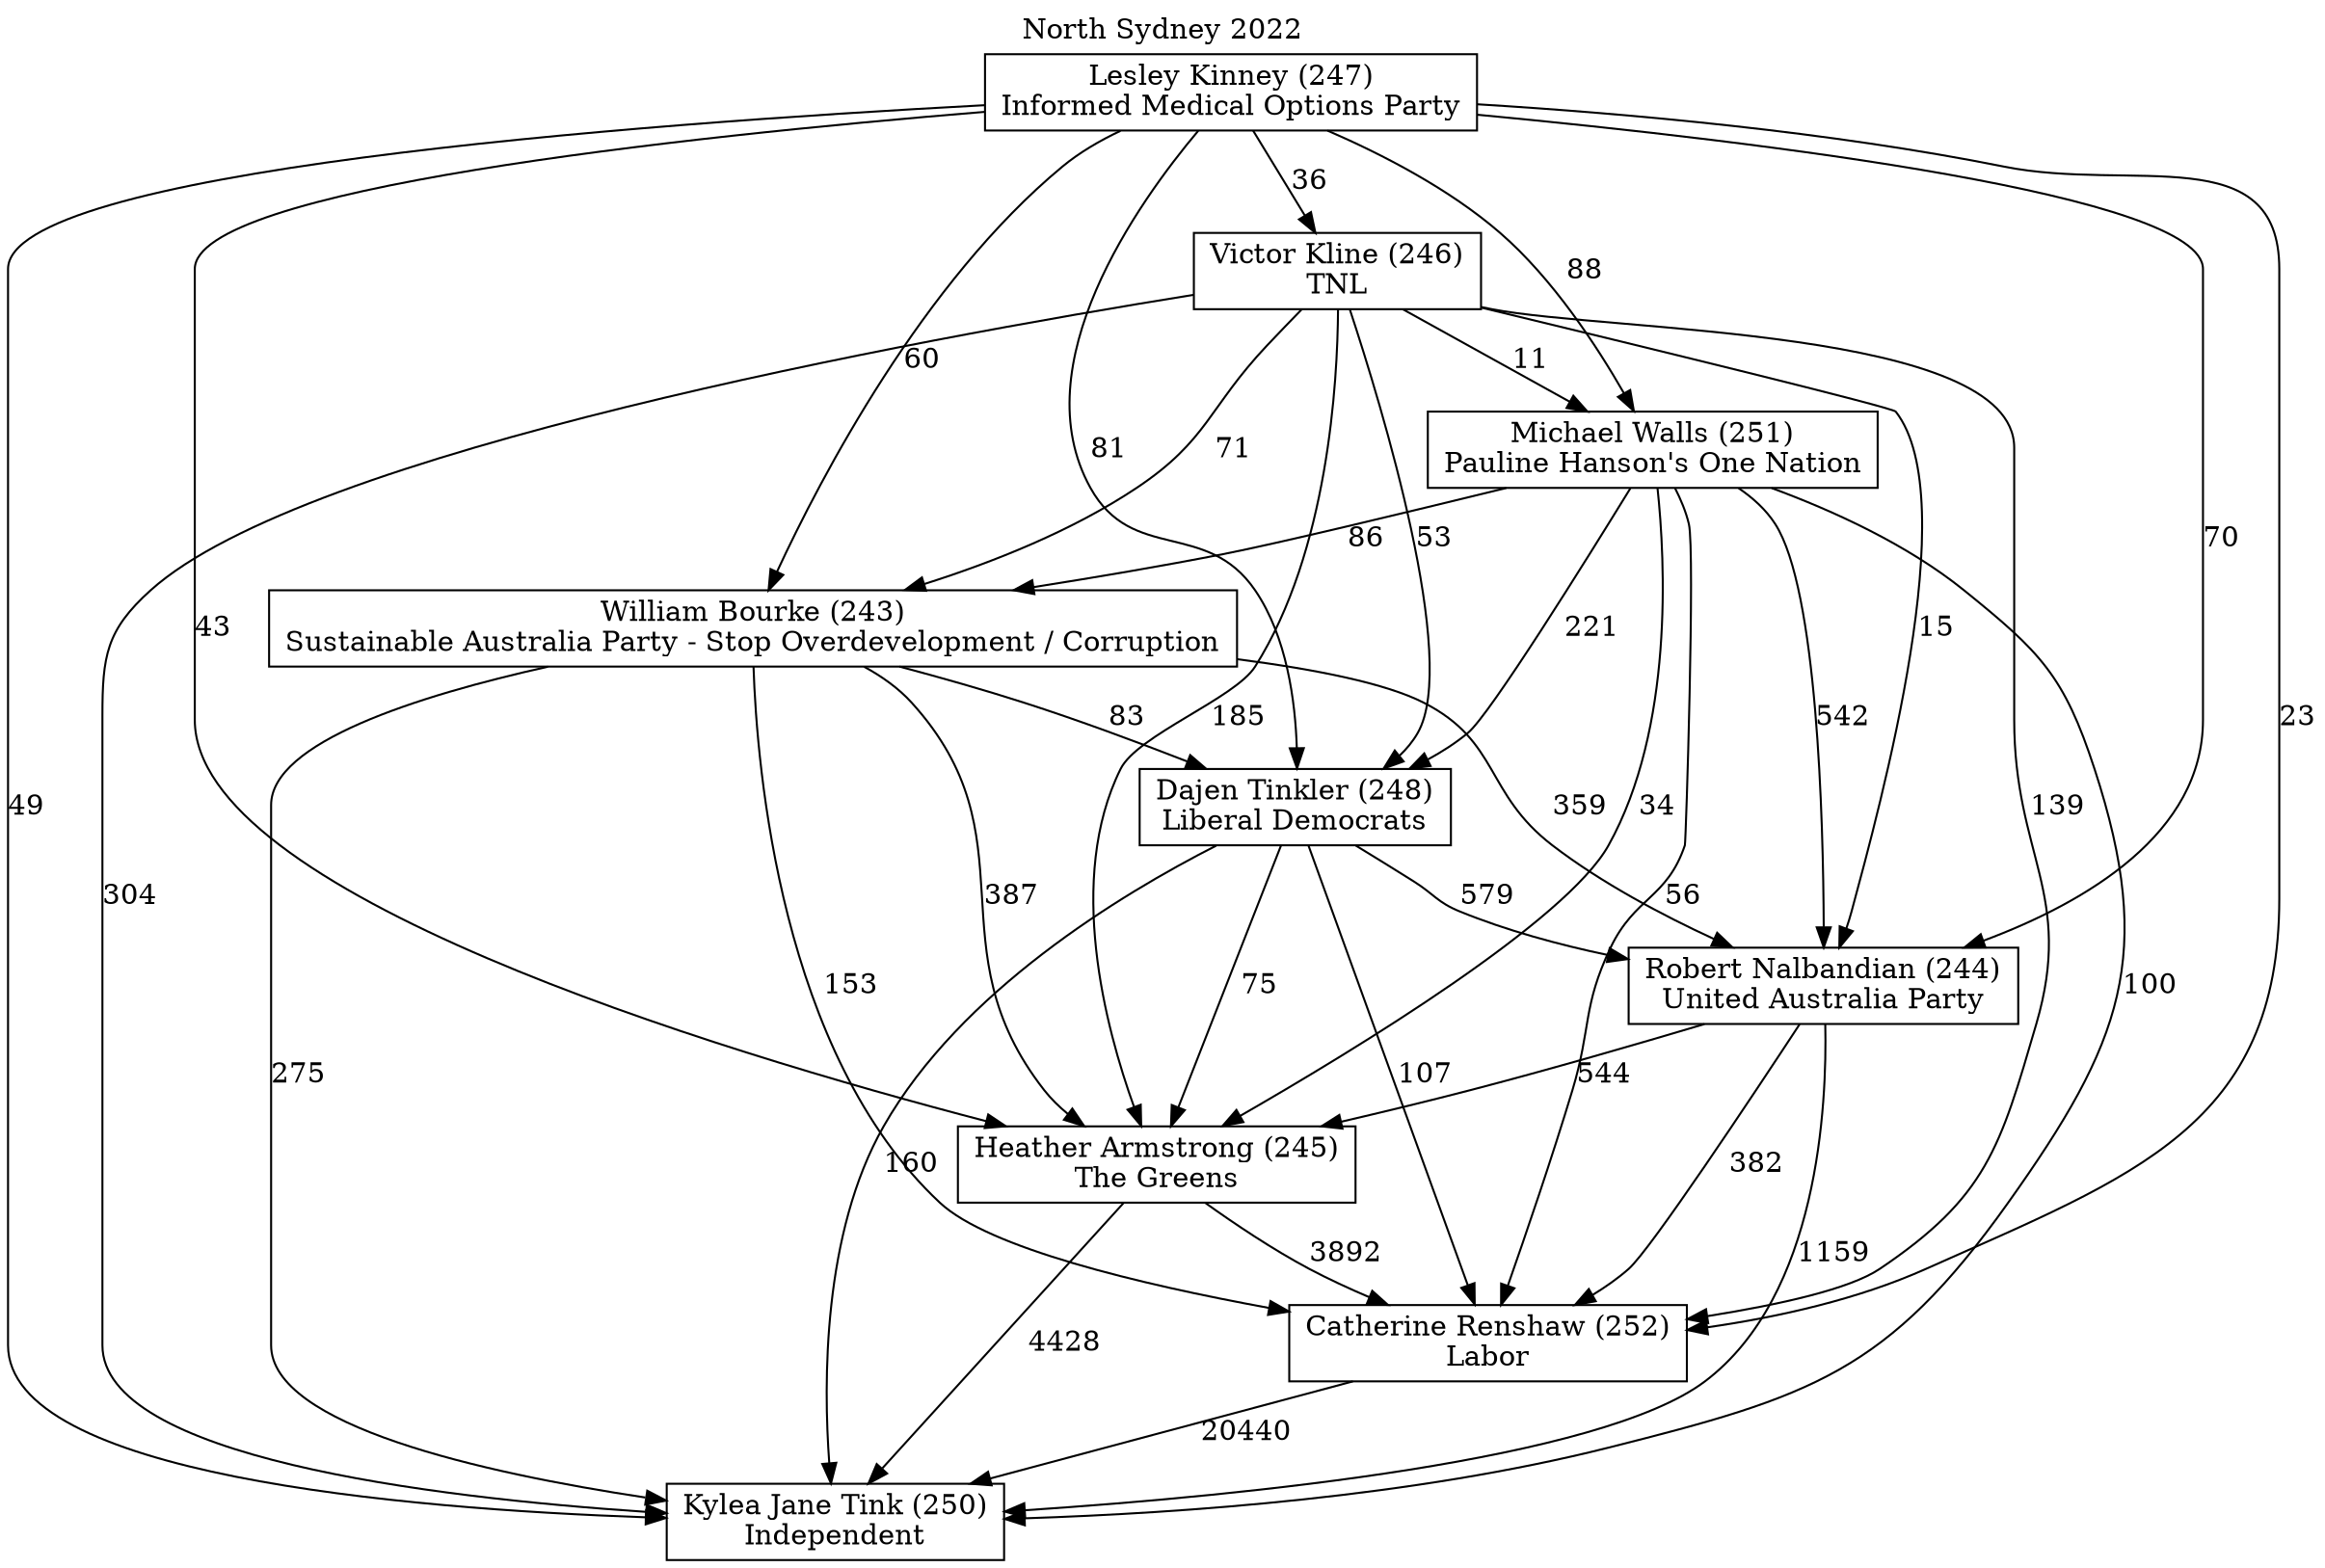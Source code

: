 // House preference flow
digraph "Kylea Jane Tink (250)_North Sydney_2022" {
	graph [label="North Sydney 2022" labelloc=t mclimit=10]
	node [shape=box]
	"Catherine Renshaw (252)" [label="Catherine Renshaw (252)
Labor"]
	"Dajen Tinkler (248)" [label="Dajen Tinkler (248)
Liberal Democrats"]
	"Heather Armstrong (245)" [label="Heather Armstrong (245)
The Greens"]
	"Kylea Jane Tink (250)" [label="Kylea Jane Tink (250)
Independent"]
	"Lesley Kinney (247)" [label="Lesley Kinney (247)
Informed Medical Options Party"]
	"Michael Walls (251)" [label="Michael Walls (251)
Pauline Hanson's One Nation"]
	"Robert Nalbandian (244)" [label="Robert Nalbandian (244)
United Australia Party"]
	"Victor Kline (246)" [label="Victor Kline (246)
TNL"]
	"William Bourke (243)" [label="William Bourke (243)
Sustainable Australia Party - Stop Overdevelopment / Corruption"]
	"Catherine Renshaw (252)" -> "Kylea Jane Tink (250)" [label=20440]
	"Dajen Tinkler (248)" -> "Catherine Renshaw (252)" [label=107]
	"Dajen Tinkler (248)" -> "Heather Armstrong (245)" [label=75]
	"Dajen Tinkler (248)" -> "Kylea Jane Tink (250)" [label=160]
	"Dajen Tinkler (248)" -> "Robert Nalbandian (244)" [label=579]
	"Heather Armstrong (245)" -> "Catherine Renshaw (252)" [label=3892]
	"Heather Armstrong (245)" -> "Kylea Jane Tink (250)" [label=4428]
	"Lesley Kinney (247)" -> "Catherine Renshaw (252)" [label=23]
	"Lesley Kinney (247)" -> "Dajen Tinkler (248)" [label=81]
	"Lesley Kinney (247)" -> "Heather Armstrong (245)" [label=43]
	"Lesley Kinney (247)" -> "Kylea Jane Tink (250)" [label=49]
	"Lesley Kinney (247)" -> "Michael Walls (251)" [label=88]
	"Lesley Kinney (247)" -> "Robert Nalbandian (244)" [label=70]
	"Lesley Kinney (247)" -> "Victor Kline (246)" [label=36]
	"Lesley Kinney (247)" -> "William Bourke (243)" [label=60]
	"Michael Walls (251)" -> "Catherine Renshaw (252)" [label=56]
	"Michael Walls (251)" -> "Dajen Tinkler (248)" [label=221]
	"Michael Walls (251)" -> "Heather Armstrong (245)" [label=34]
	"Michael Walls (251)" -> "Kylea Jane Tink (250)" [label=100]
	"Michael Walls (251)" -> "Robert Nalbandian (244)" [label=542]
	"Michael Walls (251)" -> "William Bourke (243)" [label=86]
	"Robert Nalbandian (244)" -> "Catherine Renshaw (252)" [label=382]
	"Robert Nalbandian (244)" -> "Heather Armstrong (245)" [label=544]
	"Robert Nalbandian (244)" -> "Kylea Jane Tink (250)" [label=1159]
	"Victor Kline (246)" -> "Catherine Renshaw (252)" [label=139]
	"Victor Kline (246)" -> "Dajen Tinkler (248)" [label=53]
	"Victor Kline (246)" -> "Heather Armstrong (245)" [label=185]
	"Victor Kline (246)" -> "Kylea Jane Tink (250)" [label=304]
	"Victor Kline (246)" -> "Michael Walls (251)" [label=11]
	"Victor Kline (246)" -> "Robert Nalbandian (244)" [label=15]
	"Victor Kline (246)" -> "William Bourke (243)" [label=71]
	"William Bourke (243)" -> "Catherine Renshaw (252)" [label=153]
	"William Bourke (243)" -> "Dajen Tinkler (248)" [label=83]
	"William Bourke (243)" -> "Heather Armstrong (245)" [label=387]
	"William Bourke (243)" -> "Kylea Jane Tink (250)" [label=275]
	"William Bourke (243)" -> "Robert Nalbandian (244)" [label=359]
}
